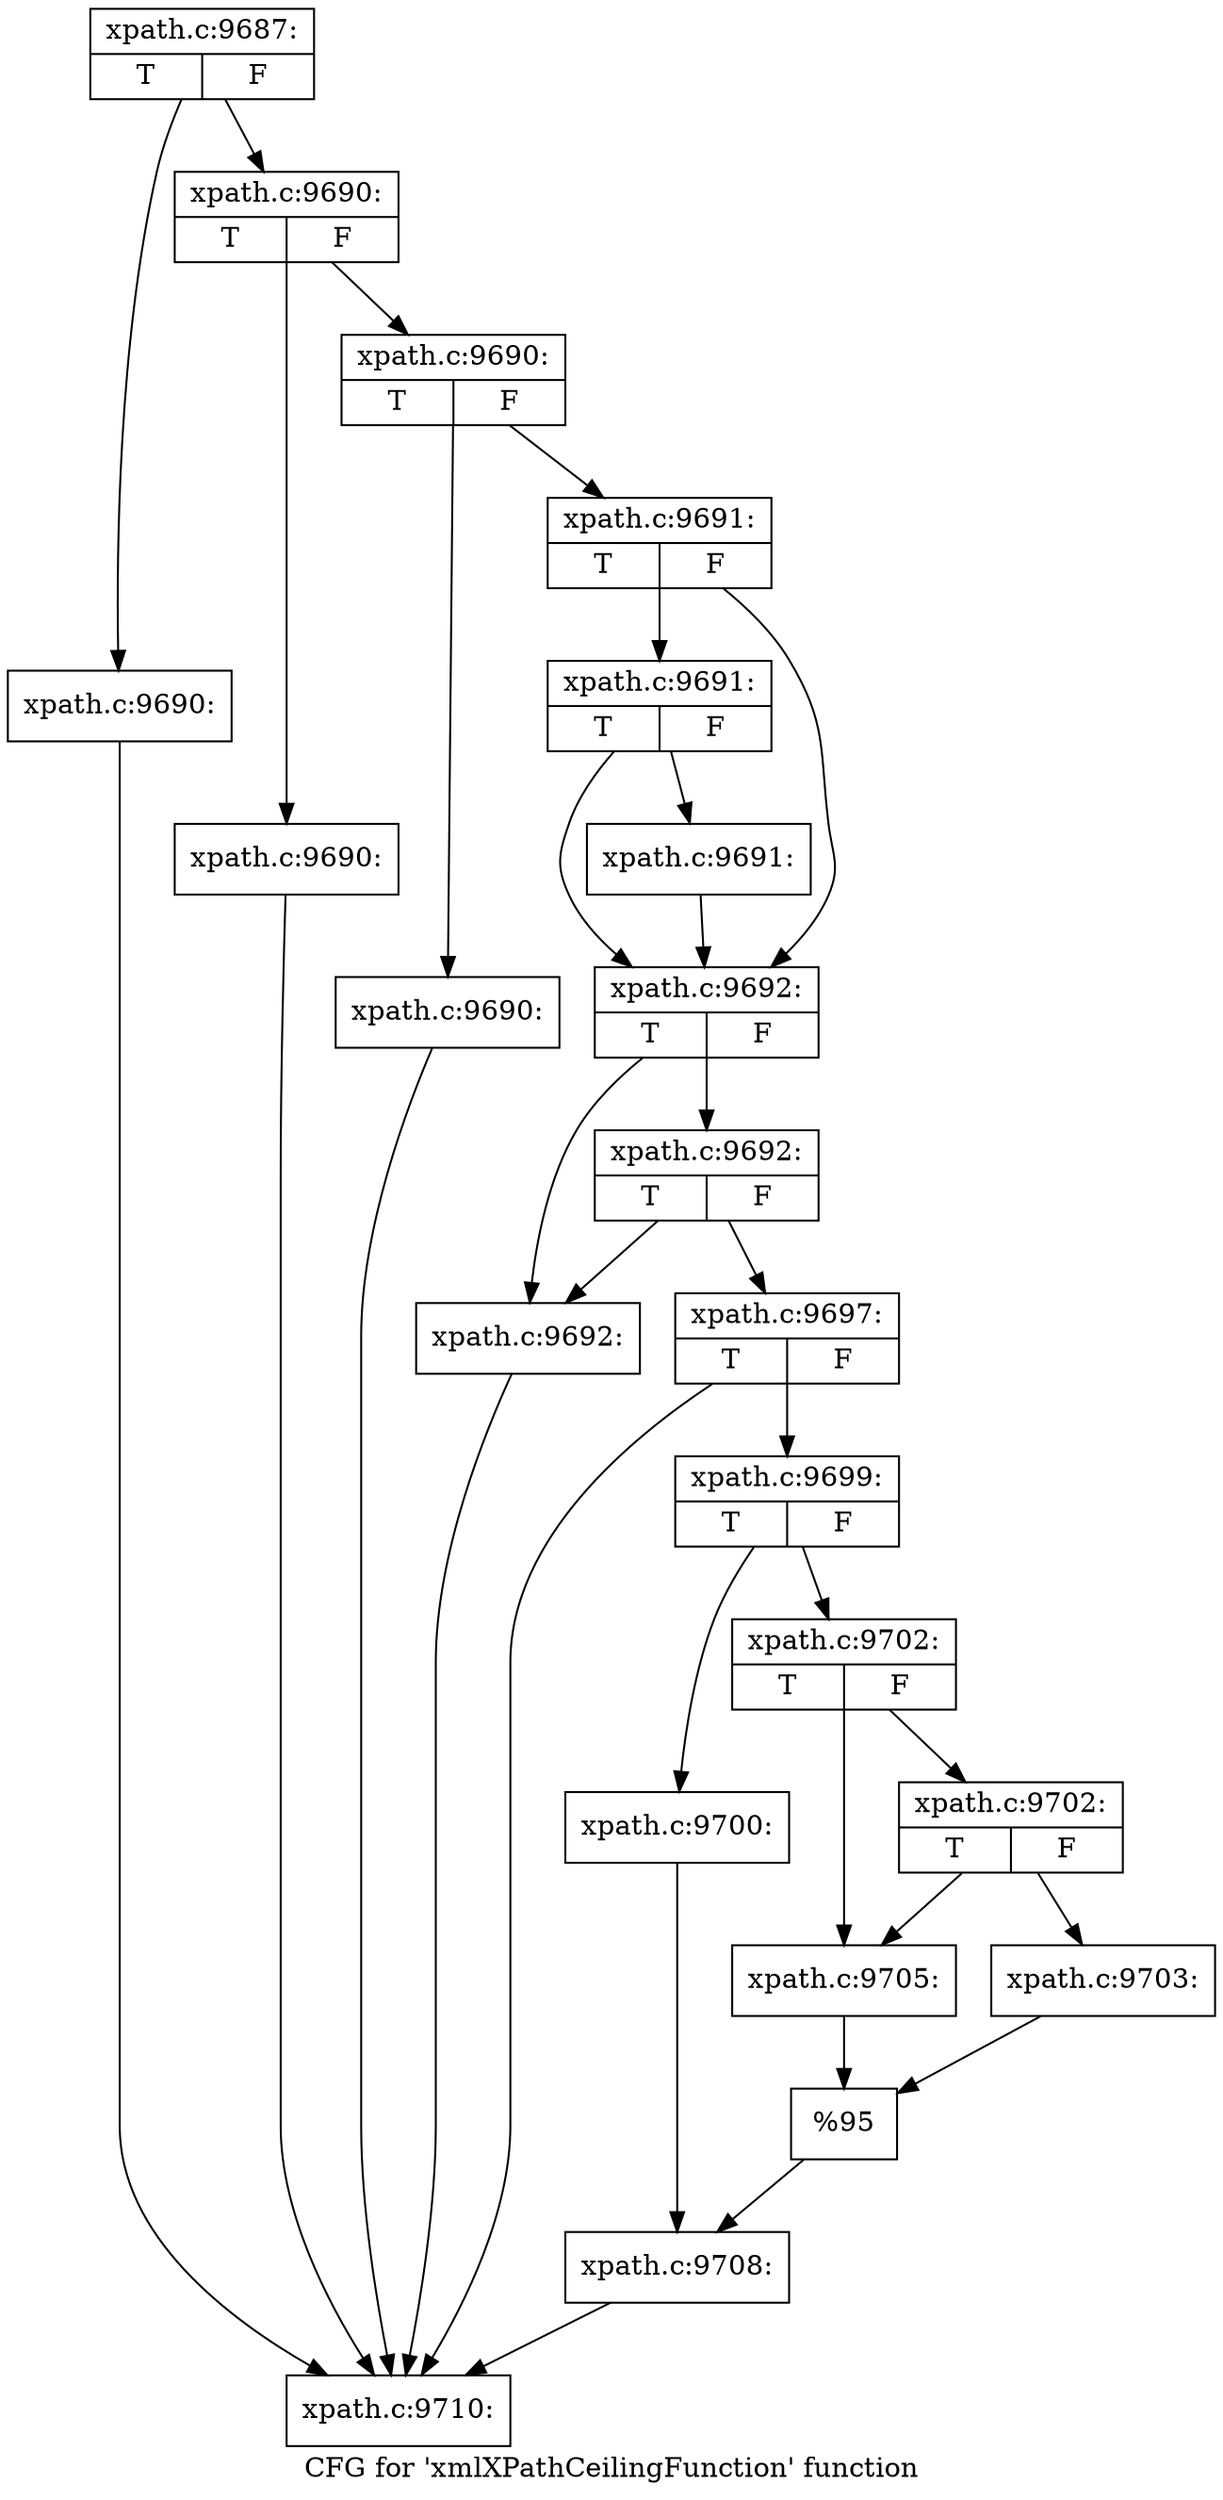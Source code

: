 digraph "CFG for 'xmlXPathCeilingFunction' function" {
	label="CFG for 'xmlXPathCeilingFunction' function";

	Node0x4af6240 [shape=record,label="{xpath.c:9687:|{<s0>T|<s1>F}}"];
	Node0x4af6240 -> Node0x4af1f10;
	Node0x4af6240 -> Node0x4af6d90;
	Node0x4af1f10 [shape=record,label="{xpath.c:9690:}"];
	Node0x4af1f10 -> Node0x4af9740;
	Node0x4af6d90 [shape=record,label="{xpath.c:9690:|{<s0>T|<s1>F}}"];
	Node0x4af6d90 -> Node0x4af7020;
	Node0x4af6d90 -> Node0x4af7070;
	Node0x4af7020 [shape=record,label="{xpath.c:9690:}"];
	Node0x4af7020 -> Node0x4af9740;
	Node0x4af7070 [shape=record,label="{xpath.c:9690:|{<s0>T|<s1>F}}"];
	Node0x4af7070 -> Node0x4af7440;
	Node0x4af7070 -> Node0x4af7490;
	Node0x4af7440 [shape=record,label="{xpath.c:9690:}"];
	Node0x4af7440 -> Node0x4af9740;
	Node0x4af7490 [shape=record,label="{xpath.c:9691:|{<s0>T|<s1>F}}"];
	Node0x4af7490 -> Node0x4af7c40;
	Node0x4af7490 -> Node0x4af7bf0;
	Node0x4af7c40 [shape=record,label="{xpath.c:9691:|{<s0>T|<s1>F}}"];
	Node0x4af7c40 -> Node0x4af7ba0;
	Node0x4af7c40 -> Node0x4af7bf0;
	Node0x4af7ba0 [shape=record,label="{xpath.c:9691:}"];
	Node0x4af7ba0 -> Node0x4af7bf0;
	Node0x4af7bf0 [shape=record,label="{xpath.c:9692:|{<s0>T|<s1>F}}"];
	Node0x4af7bf0 -> Node0x4af8470;
	Node0x4af7bf0 -> Node0x4af8510;
	Node0x4af8510 [shape=record,label="{xpath.c:9692:|{<s0>T|<s1>F}}"];
	Node0x4af8510 -> Node0x4af8470;
	Node0x4af8510 -> Node0x4af84c0;
	Node0x4af8470 [shape=record,label="{xpath.c:9692:}"];
	Node0x4af8470 -> Node0x4af9740;
	Node0x4af84c0 [shape=record,label="{xpath.c:9697:|{<s0>T|<s1>F}}"];
	Node0x4af84c0 -> Node0x4af96f0;
	Node0x4af84c0 -> Node0x4af9740;
	Node0x4af96f0 [shape=record,label="{xpath.c:9699:|{<s0>T|<s1>F}}"];
	Node0x4af96f0 -> Node0x4af9dc0;
	Node0x4af96f0 -> Node0x4af9e60;
	Node0x4af9dc0 [shape=record,label="{xpath.c:9700:}"];
	Node0x4af9dc0 -> Node0x4af9e10;
	Node0x4af9e60 [shape=record,label="{xpath.c:9702:|{<s0>T|<s1>F}}"];
	Node0x4af9e60 -> Node0x4afa9c0;
	Node0x4af9e60 -> Node0x4afa970;
	Node0x4afa9c0 [shape=record,label="{xpath.c:9702:|{<s0>T|<s1>F}}"];
	Node0x4afa9c0 -> Node0x4afa8d0;
	Node0x4afa9c0 -> Node0x4afa970;
	Node0x4afa8d0 [shape=record,label="{xpath.c:9703:}"];
	Node0x4afa8d0 -> Node0x4afa920;
	Node0x4afa970 [shape=record,label="{xpath.c:9705:}"];
	Node0x4afa970 -> Node0x4afa920;
	Node0x4afa920 [shape=record,label="{%95}"];
	Node0x4afa920 -> Node0x4af9e10;
	Node0x4af9e10 [shape=record,label="{xpath.c:9708:}"];
	Node0x4af9e10 -> Node0x4af9740;
	Node0x4af9740 [shape=record,label="{xpath.c:9710:}"];
}
